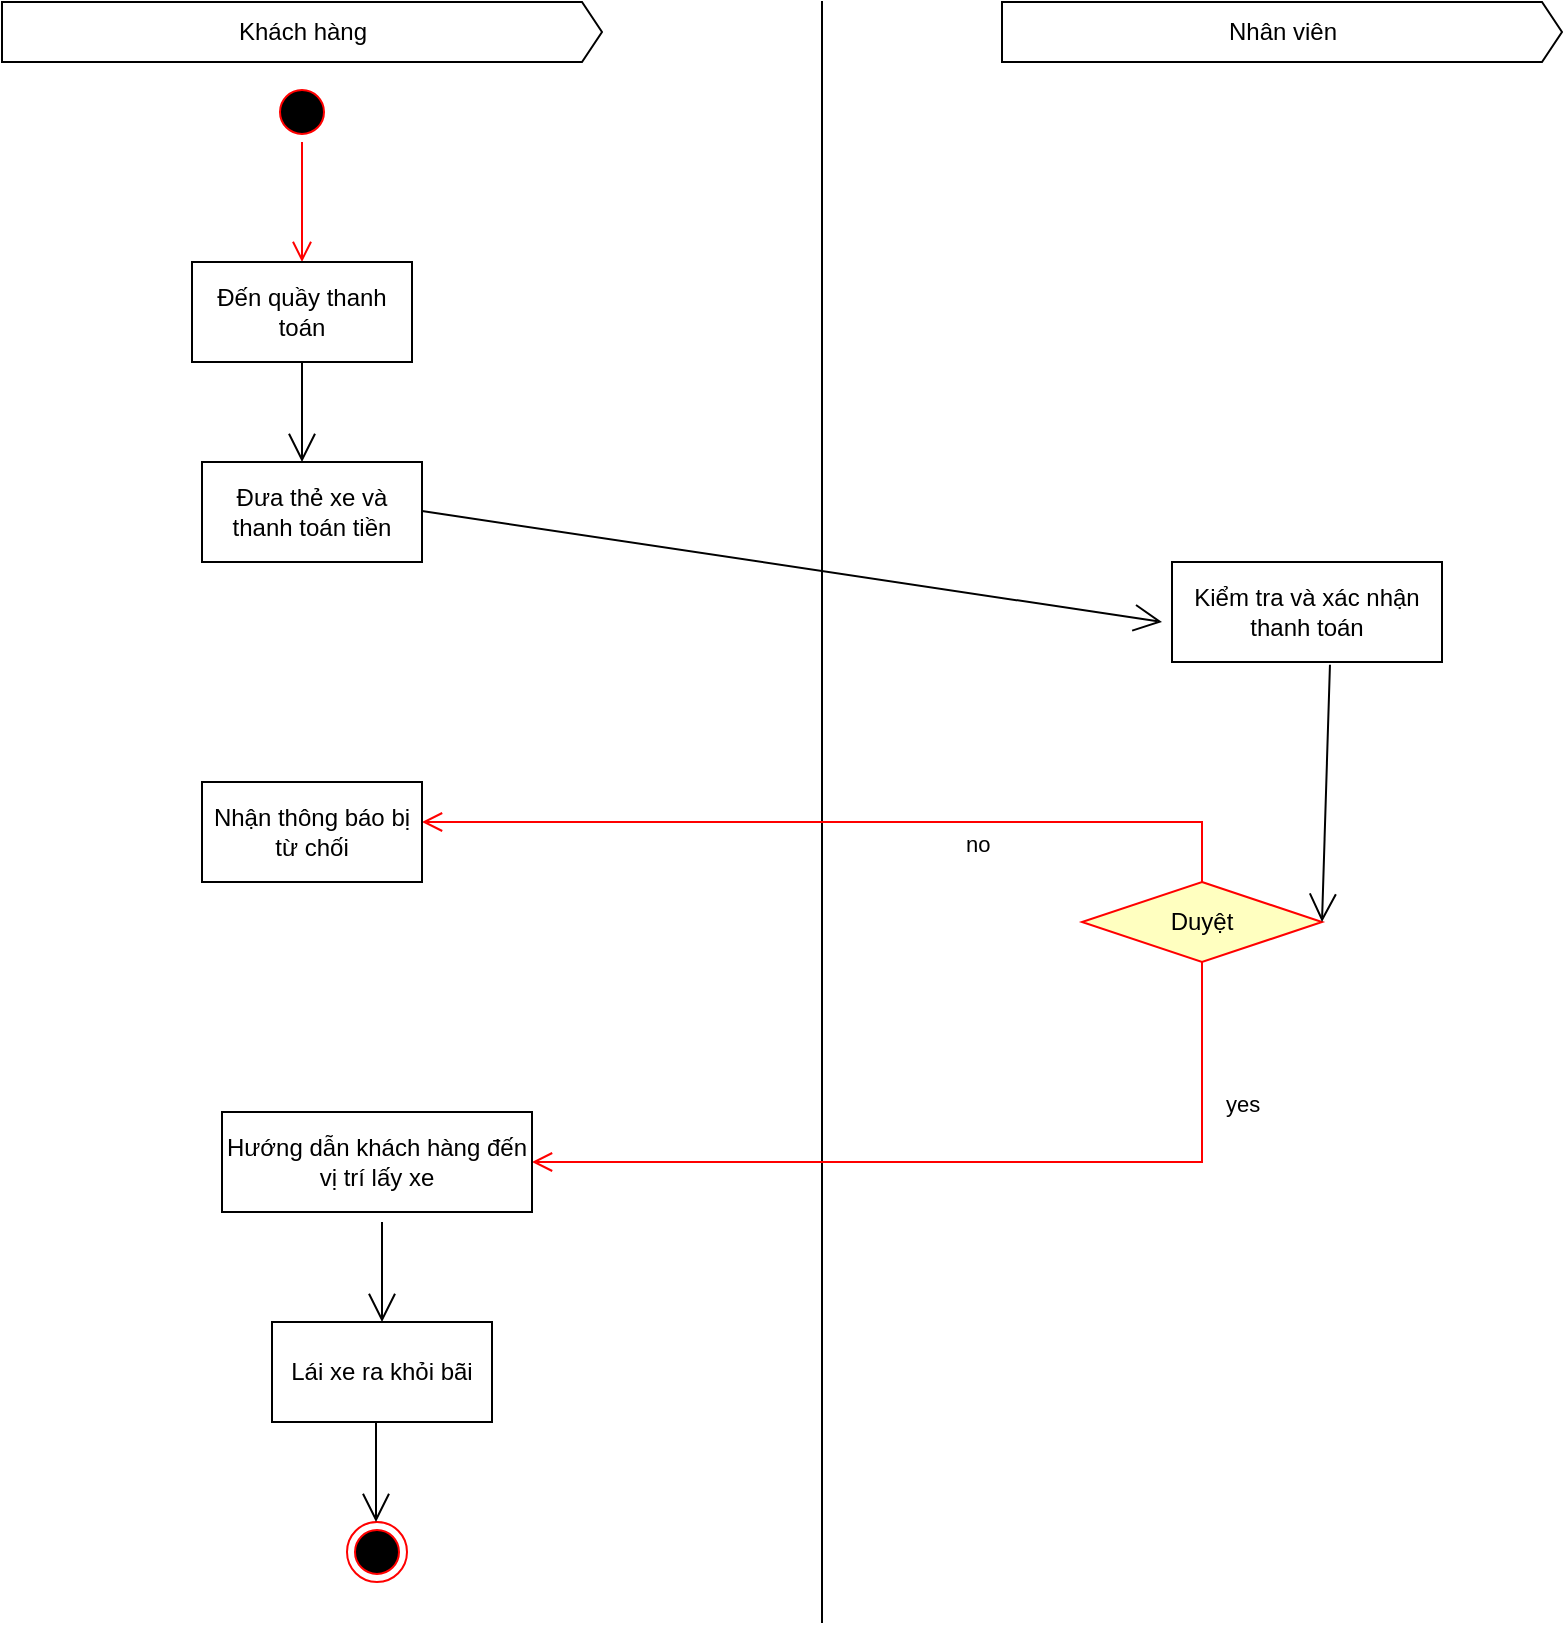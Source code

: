 <mxfile version="23.1.0" type="github">
  <diagram name="Trang-1" id="aVNaDMAqbU-hkqZUCZNo">
    <mxGraphModel dx="1050" dy="565" grid="1" gridSize="10" guides="1" tooltips="1" connect="1" arrows="1" fold="1" page="1" pageScale="1" pageWidth="827" pageHeight="1169" math="0" shadow="0">
      <root>
        <mxCell id="0" />
        <mxCell id="1" parent="0" />
        <mxCell id="FO0H6JoeyOANRYrFN8tG-1" value="Khách hàng" style="html=1;shadow=0;dashed=0;align=center;verticalAlign=middle;shape=mxgraph.arrows2.arrow;dy=0;dx=10;notch=0;" parent="1" vertex="1">
          <mxGeometry x="30" y="40" width="300" height="30" as="geometry" />
        </mxCell>
        <mxCell id="FO0H6JoeyOANRYrFN8tG-2" value="Nhân viên" style="html=1;shadow=0;dashed=0;align=center;verticalAlign=middle;shape=mxgraph.arrows2.arrow;dy=0;dx=10;notch=0;" parent="1" vertex="1">
          <mxGeometry x="530" y="40" width="280" height="30" as="geometry" />
        </mxCell>
        <mxCell id="FO0H6JoeyOANRYrFN8tG-3" value="" style="shape=partialRectangle;whiteSpace=wrap;html=1;right=0;top=0;bottom=0;fillColor=none;routingCenterX=-0.5;" parent="1" vertex="1">
          <mxGeometry x="440" y="40" width="30" height="810" as="geometry" />
        </mxCell>
        <mxCell id="FO0H6JoeyOANRYrFN8tG-5" value="" style="ellipse;html=1;shape=startState;fillColor=#000000;strokeColor=#ff0000;" parent="1" vertex="1">
          <mxGeometry x="165" y="80" width="30" height="30" as="geometry" />
        </mxCell>
        <mxCell id="FO0H6JoeyOANRYrFN8tG-6" value="" style="edgeStyle=orthogonalEdgeStyle;html=1;verticalAlign=bottom;endArrow=open;endSize=8;strokeColor=#ff0000;rounded=0;" parent="1" source="FO0H6JoeyOANRYrFN8tG-5" edge="1">
          <mxGeometry relative="1" as="geometry">
            <mxPoint x="180" y="170" as="targetPoint" />
          </mxGeometry>
        </mxCell>
        <mxCell id="FO0H6JoeyOANRYrFN8tG-7" value="Đến quầy thanh toán" style="html=1;whiteSpace=wrap;" parent="1" vertex="1">
          <mxGeometry x="125" y="170" width="110" height="50" as="geometry" />
        </mxCell>
        <mxCell id="FO0H6JoeyOANRYrFN8tG-9" value="" style="endArrow=open;endFill=1;endSize=12;html=1;rounded=0;exitX=0.5;exitY=1;exitDx=0;exitDy=0;" parent="1" source="FO0H6JoeyOANRYrFN8tG-7" edge="1">
          <mxGeometry width="160" relative="1" as="geometry">
            <mxPoint x="160" y="230" as="sourcePoint" />
            <mxPoint x="180" y="270" as="targetPoint" />
          </mxGeometry>
        </mxCell>
        <mxCell id="FO0H6JoeyOANRYrFN8tG-10" value="Đưa thẻ xe và thanh toán tiền" style="html=1;whiteSpace=wrap;" parent="1" vertex="1">
          <mxGeometry x="130" y="270" width="110" height="50" as="geometry" />
        </mxCell>
        <mxCell id="FO0H6JoeyOANRYrFN8tG-11" value="Kiểm tra và xác nhận thanh toán" style="html=1;whiteSpace=wrap;" parent="1" vertex="1">
          <mxGeometry x="615" y="320" width="135" height="50" as="geometry" />
        </mxCell>
        <mxCell id="FO0H6JoeyOANRYrFN8tG-12" value="" style="endArrow=open;endFill=1;endSize=12;html=1;rounded=0;" parent="1" edge="1">
          <mxGeometry width="160" relative="1" as="geometry">
            <mxPoint x="240" y="294.5" as="sourcePoint" />
            <mxPoint x="610" y="350" as="targetPoint" />
          </mxGeometry>
        </mxCell>
        <mxCell id="FO0H6JoeyOANRYrFN8tG-17" value="no" style="edgeStyle=orthogonalEdgeStyle;html=1;align=left;verticalAlign=bottom;endArrow=open;endSize=8;strokeColor=#ff0000;rounded=0;" parent="1" edge="1">
          <mxGeometry x="-0.286" y="20" relative="1" as="geometry">
            <mxPoint x="240" y="450" as="targetPoint" />
            <mxPoint x="630" y="480" as="sourcePoint" />
            <Array as="points">
              <mxPoint x="630" y="450" />
            </Array>
            <mxPoint as="offset" />
          </mxGeometry>
        </mxCell>
        <mxCell id="FO0H6JoeyOANRYrFN8tG-18" value="Duyệt" style="rhombus;whiteSpace=wrap;html=1;fontColor=#000000;fillColor=#ffffc0;strokeColor=#ff0000;" parent="1" vertex="1">
          <mxGeometry x="570" y="480" width="120" height="40" as="geometry" />
        </mxCell>
        <mxCell id="FO0H6JoeyOANRYrFN8tG-21" value="yes" style="edgeStyle=orthogonalEdgeStyle;html=1;align=left;verticalAlign=top;endArrow=open;endSize=8;strokeColor=#ff0000;rounded=0;" parent="1" edge="1" target="oXSrPX6vC3KY2N3g83d7-1">
          <mxGeometry x="-0.733" y="10" relative="1" as="geometry">
            <mxPoint x="240" y="620" as="targetPoint" />
            <mxPoint x="630" y="520" as="sourcePoint" />
            <Array as="points">
              <mxPoint x="630" y="620" />
            </Array>
            <mxPoint as="offset" />
          </mxGeometry>
        </mxCell>
        <mxCell id="FO0H6JoeyOANRYrFN8tG-24" value="" style="endArrow=open;endFill=1;endSize=12;html=1;rounded=0;entryX=1;entryY=0.5;entryDx=0;entryDy=0;exitX=0.585;exitY=1.028;exitDx=0;exitDy=0;exitPerimeter=0;" parent="1" source="FO0H6JoeyOANRYrFN8tG-11" target="FO0H6JoeyOANRYrFN8tG-18" edge="1">
          <mxGeometry width="160" relative="1" as="geometry">
            <mxPoint x="667" y="380" as="sourcePoint" />
            <mxPoint x="827" y="380" as="targetPoint" />
          </mxGeometry>
        </mxCell>
        <mxCell id="oXSrPX6vC3KY2N3g83d7-1" value="Hướng dẫn khách hàng đến vị trí lấy xe" style="html=1;whiteSpace=wrap;" vertex="1" parent="1">
          <mxGeometry x="140" y="595" width="155" height="50" as="geometry" />
        </mxCell>
        <mxCell id="oXSrPX6vC3KY2N3g83d7-2" value="Nhận thông báo bị từ chối" style="html=1;whiteSpace=wrap;" vertex="1" parent="1">
          <mxGeometry x="130" y="430" width="110" height="50" as="geometry" />
        </mxCell>
        <mxCell id="oXSrPX6vC3KY2N3g83d7-4" value="" style="ellipse;html=1;shape=endState;fillColor=#000000;strokeColor=#ff0000;" vertex="1" parent="1">
          <mxGeometry x="202.5" y="800" width="30" height="30" as="geometry" />
        </mxCell>
        <mxCell id="oXSrPX6vC3KY2N3g83d7-6" value="Lái xe ra khỏi bãi" style="html=1;whiteSpace=wrap;" vertex="1" parent="1">
          <mxGeometry x="165" y="700" width="110" height="50" as="geometry" />
        </mxCell>
        <mxCell id="oXSrPX6vC3KY2N3g83d7-7" value="" style="endArrow=open;endFill=1;endSize=12;html=1;rounded=0;entryX=0.5;entryY=0;entryDx=0;entryDy=0;" edge="1" parent="1" target="oXSrPX6vC3KY2N3g83d7-6">
          <mxGeometry width="160" relative="1" as="geometry">
            <mxPoint x="220" y="650" as="sourcePoint" />
            <mxPoint x="330" y="645" as="targetPoint" />
          </mxGeometry>
        </mxCell>
        <mxCell id="oXSrPX6vC3KY2N3g83d7-8" value="" style="endArrow=open;endFill=1;endSize=12;html=1;rounded=0;entryX=0.5;entryY=0;entryDx=0;entryDy=0;" edge="1" parent="1">
          <mxGeometry width="160" relative="1" as="geometry">
            <mxPoint x="217" y="750" as="sourcePoint" />
            <mxPoint x="217" y="800" as="targetPoint" />
          </mxGeometry>
        </mxCell>
      </root>
    </mxGraphModel>
  </diagram>
</mxfile>
